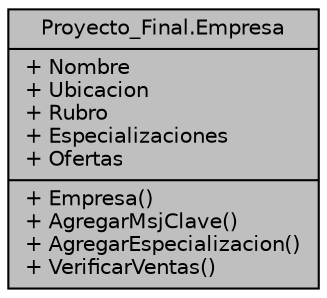 digraph "Proyecto_Final.Empresa"
{
 // INTERACTIVE_SVG=YES
 // LATEX_PDF_SIZE
  edge [fontname="Helvetica",fontsize="10",labelfontname="Helvetica",labelfontsize="10"];
  node [fontname="Helvetica",fontsize="10",shape=record];
  Node1 [label="{Proyecto_Final.Empresa\n|+ Nombre\l+ Ubicacion\l+ Rubro\l+ Especializaciones\l+ Ofertas\l|+ Empresa()\l+ AgregarMsjClave()\l+ AgregarEspecializacion()\l+ VerificarVentas()\l}",height=0.2,width=0.4,color="black", fillcolor="grey75", style="filled", fontcolor="black",tooltip="Esta clase representa a la Empresa."];
}
